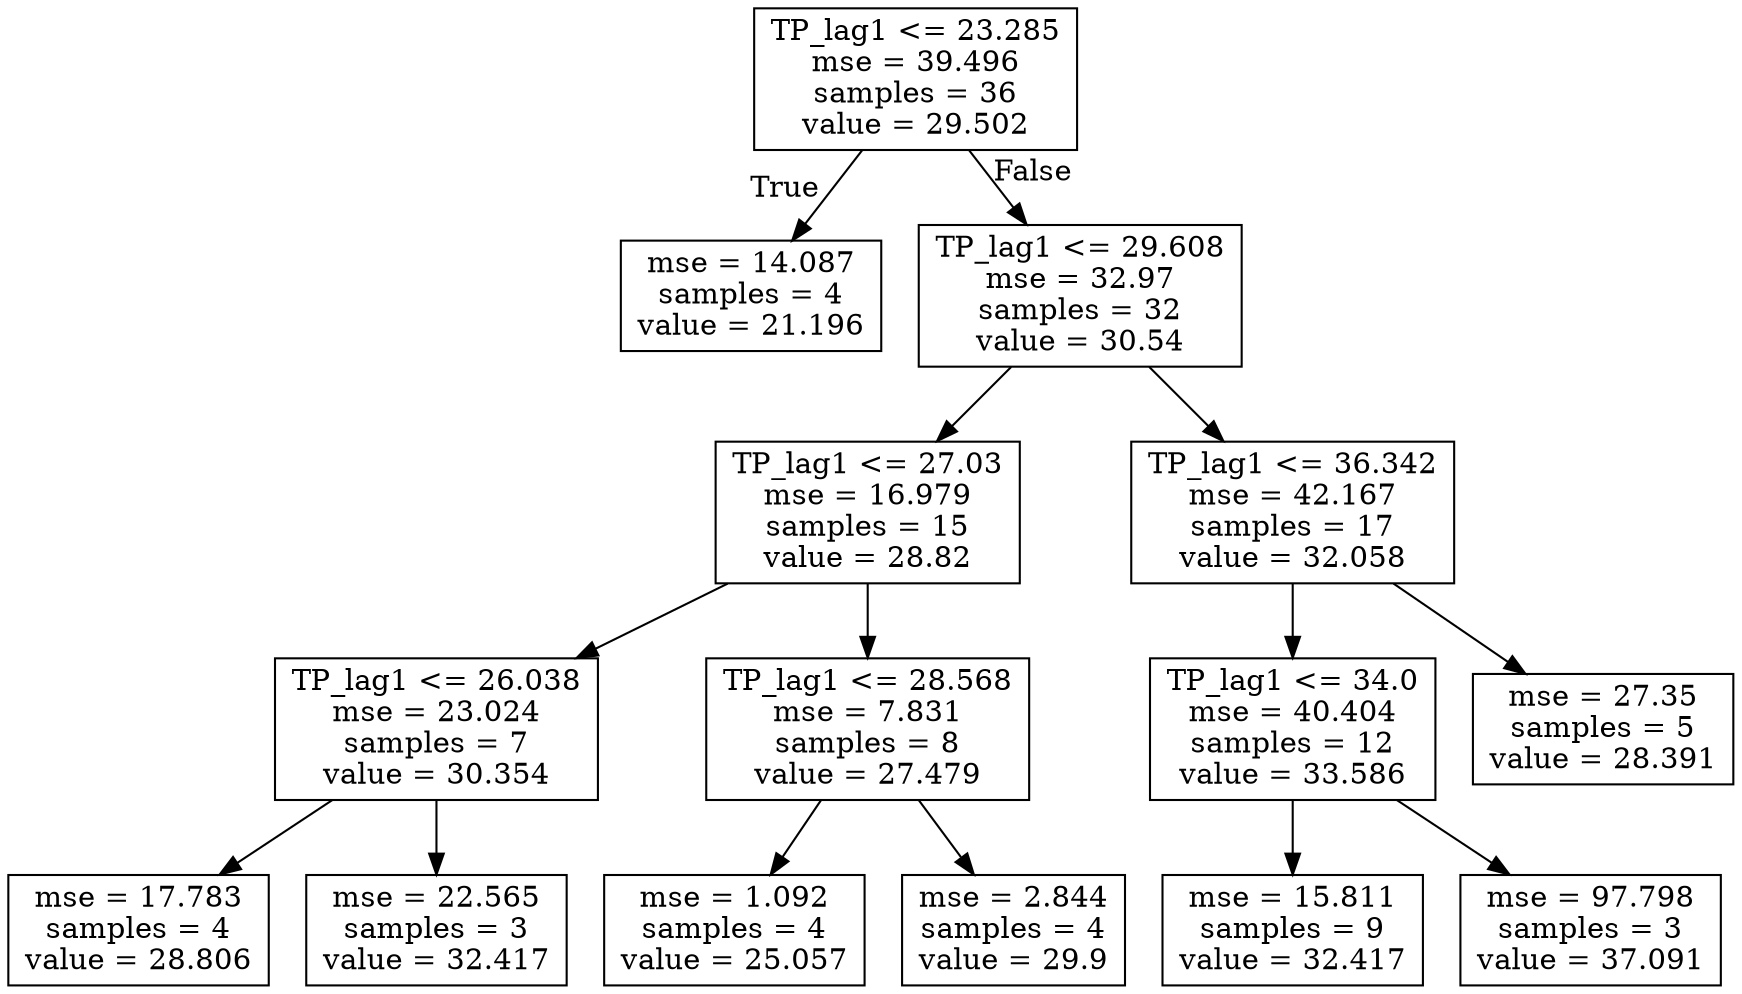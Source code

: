 digraph Tree {
node [shape=box] ;
0 [label="TP_lag1 <= 23.285\nmse = 39.496\nsamples = 36\nvalue = 29.502"] ;
1 [label="mse = 14.087\nsamples = 4\nvalue = 21.196"] ;
0 -> 1 [labeldistance=2.5, labelangle=45, headlabel="True"] ;
2 [label="TP_lag1 <= 29.608\nmse = 32.97\nsamples = 32\nvalue = 30.54"] ;
0 -> 2 [labeldistance=2.5, labelangle=-45, headlabel="False"] ;
3 [label="TP_lag1 <= 27.03\nmse = 16.979\nsamples = 15\nvalue = 28.82"] ;
2 -> 3 ;
9 [label="TP_lag1 <= 26.038\nmse = 23.024\nsamples = 7\nvalue = 30.354"] ;
3 -> 9 ;
13 [label="mse = 17.783\nsamples = 4\nvalue = 28.806"] ;
9 -> 13 ;
14 [label="mse = 22.565\nsamples = 3\nvalue = 32.417"] ;
9 -> 14 ;
10 [label="TP_lag1 <= 28.568\nmse = 7.831\nsamples = 8\nvalue = 27.479"] ;
3 -> 10 ;
11 [label="mse = 1.092\nsamples = 4\nvalue = 25.057"] ;
10 -> 11 ;
12 [label="mse = 2.844\nsamples = 4\nvalue = 29.9"] ;
10 -> 12 ;
4 [label="TP_lag1 <= 36.342\nmse = 42.167\nsamples = 17\nvalue = 32.058"] ;
2 -> 4 ;
5 [label="TP_lag1 <= 34.0\nmse = 40.404\nsamples = 12\nvalue = 33.586"] ;
4 -> 5 ;
7 [label="mse = 15.811\nsamples = 9\nvalue = 32.417"] ;
5 -> 7 ;
8 [label="mse = 97.798\nsamples = 3\nvalue = 37.091"] ;
5 -> 8 ;
6 [label="mse = 27.35\nsamples = 5\nvalue = 28.391"] ;
4 -> 6 ;
}
